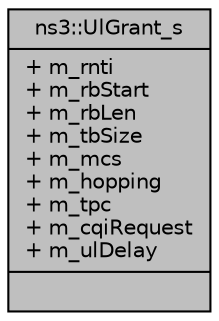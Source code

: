 digraph "ns3::UlGrant_s"
{
  edge [fontname="Helvetica",fontsize="10",labelfontname="Helvetica",labelfontsize="10"];
  node [fontname="Helvetica",fontsize="10",shape=record];
  Node1 [label="{ns3::UlGrant_s\n|+ m_rnti\l+ m_rbStart\l+ m_rbLen\l+ m_tbSize\l+ m_mcs\l+ m_hopping\l+ m_tpc\l+ m_cqiRequest\l+ m_ulDelay\l|}",height=0.2,width=0.4,color="black", fillcolor="grey75", style="filled", fontcolor="black"];
}
